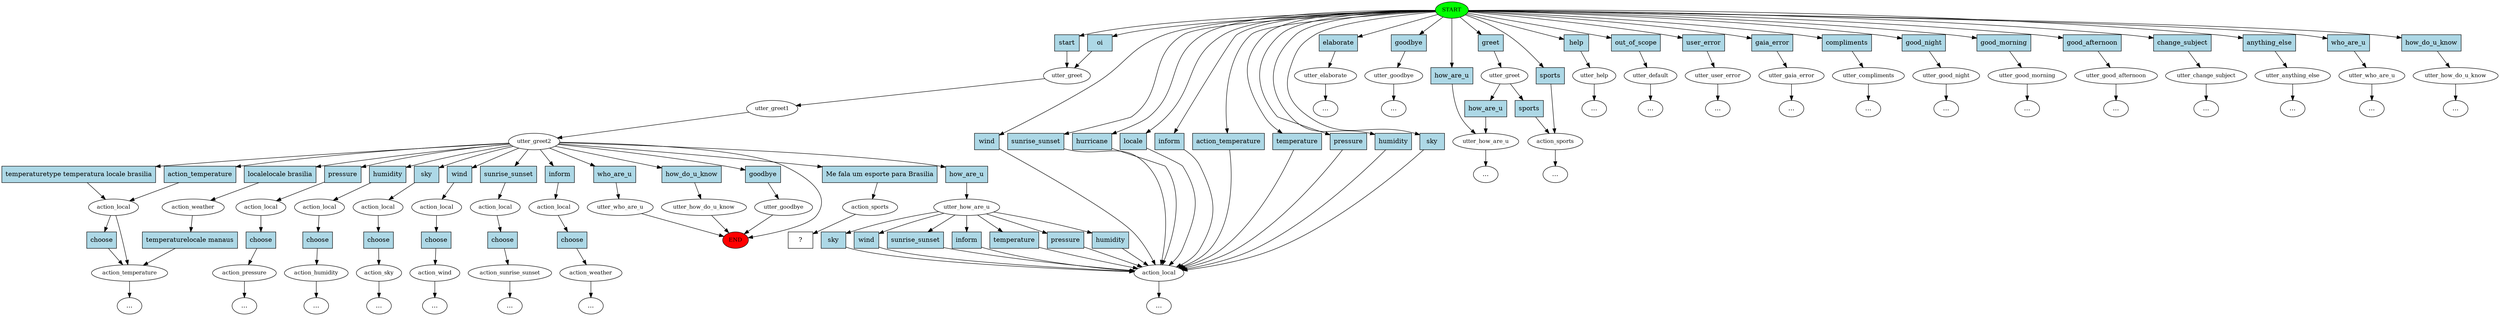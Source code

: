 digraph  {
0 [class="start active", fillcolor=green, fontsize=12, label=START, style=filled];
"-1" [class=end, fillcolor=red, fontsize=12, label=END, style=filled];
1 [class=active, fontsize=12, label=utter_greet];
2 [class=active, fontsize=12, label=utter_greet1];
3 [class=active, fontsize=12, label=utter_greet2];
4 [class="", fontsize=12, label=utter_how_are_u];
5 [class="", fontsize=12, label=action_local];
10 [class="", fontsize=12, label=action_local];
11 [class="", fontsize=12, label=action_temperature];
21 [class="", fontsize=12, label=action_local];
22 [class="", fontsize=12, label=action_pressure];
"-8" [class=ellipsis, label="..."];
27 [class="", fontsize=12, label=action_local];
28 [class="", fontsize=12, label=action_humidity];
"-10" [class=ellipsis, label="..."];
43 [class="", fontsize=12, label=action_local];
44 [class="", fontsize=12, label=action_sky];
"-14" [class=ellipsis, label="..."];
48 [class="", fontsize=12, label=action_local];
49 [class="", fontsize=12, label=action_wind];
"-15" [class=ellipsis, label="..."];
60 [class="", fontsize=12, label=action_local];
61 [class="", fontsize=12, label=action_sunrise_sunset];
"-19" [class=ellipsis, label="..."];
69 [class="", fontsize=12, label=utter_elaborate];
73 [class="", fontsize=12, label=action_local];
74 [class="", fontsize=12, label=action_weather];
"-24" [class=ellipsis, label="..."];
"-26" [class=ellipsis, label="..."];
88 [class="", fontsize=12, label=utter_goodbye];
"-30" [class=ellipsis, label="..."];
89 [class="", fontsize=12, label=utter_how_are_u];
95 [class="", fontsize=12, label=utter_help];
"-33" [class=ellipsis, label="..."];
97 [class="", fontsize=12, label=utter_default];
"-35" [class=ellipsis, label="..."];
98 [class="", fontsize=12, label=utter_user_error];
"-36" [class=ellipsis, label="..."];
99 [class="", fontsize=12, label=utter_gaia_error];
"-37" [class=ellipsis, label="..."];
100 [class="", fontsize=12, label=utter_compliments];
"-38" [class=ellipsis, label="..."];
104 [class="", fontsize=12, label=utter_goodbye];
108 [class="", fontsize=12, label=utter_good_night];
109 [class="", fontsize=12, label=utter_good_morning];
"-40" [class=ellipsis, label="..."];
"-41" [class=ellipsis, label="..."];
111 [class="", fontsize=12, label=utter_good_afternoon];
"-42" [class=ellipsis, label="..."];
112 [class="", fontsize=12, label=utter_change_subject];
"-43" [class=ellipsis, label="..."];
116 [class="", fontsize=12, label=utter_anything_else];
"-44" [class=ellipsis, label="..."];
"-46" [class=ellipsis, label="..."];
126 [class="", fontsize=12, label=action_weather];
"-48" [class=ellipsis, label="..."];
133 [class="", fontsize=12, label=utter_greet];
"-49" [class=ellipsis, label="..."];
135 [class="", fontsize=12, label=action_sports];
"-51" [class=ellipsis, label="..."];
138 [class="", fontsize=12, label=utter_who_are_u];
"-52" [class=ellipsis, label="..."];
142 [class="", fontsize=12, label=utter_who_are_u];
143 [class="", fontsize=12, label=utter_how_do_u_know];
"-53" [class=ellipsis, label="..."];
147 [class="", fontsize=12, label=utter_how_do_u_know];
151 [class=active, fontsize=12, label=action_sports];
152 [class="intent dashed active", label="  ?  ", shape=rect];
153 [class="intent active", fillcolor=lightblue, label=oi, shape=rect, style=filled];
154 [class=intent, fillcolor=lightblue, label=start, shape=rect, style=filled];
155 [class=intent, fillcolor=lightblue, label=elaborate, shape=rect, style=filled];
156 [class=intent, fillcolor=lightblue, label=goodbye, shape=rect, style=filled];
157 [class=intent, fillcolor=lightblue, label=how_are_u, shape=rect, style=filled];
158 [class=intent, fillcolor=lightblue, label=help, shape=rect, style=filled];
159 [class=intent, fillcolor=lightblue, label=out_of_scope, shape=rect, style=filled];
160 [class=intent, fillcolor=lightblue, label=user_error, shape=rect, style=filled];
161 [class=intent, fillcolor=lightblue, label=gaia_error, shape=rect, style=filled];
162 [class=intent, fillcolor=lightblue, label=compliments, shape=rect, style=filled];
163 [class=intent, fillcolor=lightblue, label=good_night, shape=rect, style=filled];
164 [class=intent, fillcolor=lightblue, label=good_morning, shape=rect, style=filled];
165 [class=intent, fillcolor=lightblue, label=good_afternoon, shape=rect, style=filled];
166 [class=intent, fillcolor=lightblue, label=change_subject, shape=rect, style=filled];
167 [class=intent, fillcolor=lightblue, label=anything_else, shape=rect, style=filled];
168 [class=intent, fillcolor=lightblue, label=greet, shape=rect, style=filled];
169 [class=intent, fillcolor=lightblue, label=sports, shape=rect, style=filled];
170 [class=intent, fillcolor=lightblue, label=who_are_u, shape=rect, style=filled];
171 [class=intent, fillcolor=lightblue, label=how_do_u_know, shape=rect, style=filled];
172 [class=intent, fillcolor=lightblue, label=temperature, shape=rect, style=filled];
173 [class=intent, fillcolor=lightblue, label=pressure, shape=rect, style=filled];
174 [class=intent, fillcolor=lightblue, label=humidity, shape=rect, style=filled];
175 [class=intent, fillcolor=lightblue, label=sky, shape=rect, style=filled];
176 [class=intent, fillcolor=lightblue, label=wind, shape=rect, style=filled];
177 [class=intent, fillcolor=lightblue, label=sunrise_sunset, shape=rect, style=filled];
178 [class=intent, fillcolor=lightblue, label=hurricane, shape=rect, style=filled];
179 [class=intent, fillcolor=lightblue, label=locale, shape=rect, style=filled];
180 [class=intent, fillcolor=lightblue, label=inform, shape=rect, style=filled];
181 [class=intent, fillcolor=lightblue, label=action_temperature, shape=rect, style=filled];
182 [class=intent, fillcolor=lightblue, label=how_are_u, shape=rect, style=filled];
183 [class=intent, fillcolor=lightblue, label="temperaturetype temperatura locale brasilia", shape=rect, style=filled];
184 [class=intent, fillcolor=lightblue, label=action_temperature, shape=rect, style=filled];
185 [class=intent, fillcolor=lightblue, label=pressure, shape=rect, style=filled];
186 [class=intent, fillcolor=lightblue, label=humidity, shape=rect, style=filled];
187 [class=intent, fillcolor=lightblue, label=sky, shape=rect, style=filled];
188 [class=intent, fillcolor=lightblue, label=wind, shape=rect, style=filled];
189 [class=intent, fillcolor=lightblue, label=sunrise_sunset, shape=rect, style=filled];
190 [class=intent, fillcolor=lightblue, label=inform, shape=rect, style=filled];
191 [class=intent, fillcolor=lightblue, label=goodbye, shape=rect, style=filled];
192 [class=intent, fillcolor=lightblue, label="localelocale brasilia", shape=rect, style=filled];
193 [class=intent, fillcolor=lightblue, label=who_are_u, shape=rect, style=filled];
194 [class=intent, fillcolor=lightblue, label=how_do_u_know, shape=rect, style=filled];
195 [class="intent active", fillcolor=lightblue, label="Me fala um esporte para Brasilia", shape=rect, style=filled];
196 [class=intent, fillcolor=lightblue, label=temperature, shape=rect, style=filled];
197 [class=intent, fillcolor=lightblue, label=pressure, shape=rect, style=filled];
198 [class=intent, fillcolor=lightblue, label=humidity, shape=rect, style=filled];
199 [class=intent, fillcolor=lightblue, label=sky, shape=rect, style=filled];
200 [class=intent, fillcolor=lightblue, label=wind, shape=rect, style=filled];
201 [class=intent, fillcolor=lightblue, label=sunrise_sunset, shape=rect, style=filled];
202 [class=intent, fillcolor=lightblue, label=inform, shape=rect, style=filled];
203 [class=intent, fillcolor=lightblue, label=choose, shape=rect, style=filled];
204 [class=intent, fillcolor=lightblue, label=choose, shape=rect, style=filled];
205 [class=intent, fillcolor=lightblue, label=choose, shape=rect, style=filled];
206 [class=intent, fillcolor=lightblue, label=choose, shape=rect, style=filled];
207 [class=intent, fillcolor=lightblue, label=choose, shape=rect, style=filled];
208 [class=intent, fillcolor=lightblue, label=choose, shape=rect, style=filled];
209 [class=intent, fillcolor=lightblue, label=choose, shape=rect, style=filled];
210 [class=intent, fillcolor=lightblue, label="temperaturelocale manaus", shape=rect, style=filled];
211 [class=intent, fillcolor=lightblue, label=how_are_u, shape=rect, style=filled];
212 [class=intent, fillcolor=lightblue, label=sports, shape=rect, style=filled];
0 -> 153  [class=active, key=0];
0 -> 154  [class="", key=0];
0 -> 155  [class="", key=0];
0 -> 156  [class="", key=0];
0 -> 157  [class="", key=0];
0 -> 158  [class="", key=0];
0 -> 159  [class="", key=0];
0 -> 160  [class="", key=0];
0 -> 161  [class="", key=0];
0 -> 162  [class="", key=0];
0 -> 163  [class="", key=0];
0 -> 164  [class="", key=0];
0 -> 165  [class="", key=0];
0 -> 166  [class="", key=0];
0 -> 167  [class="", key=0];
0 -> 168  [class="", key=0];
0 -> 169  [class="", key=0];
0 -> 170  [class="", key=0];
0 -> 171  [class="", key=0];
0 -> 172  [class="", key=0];
0 -> 173  [class="", key=0];
0 -> 174  [class="", key=0];
0 -> 175  [class="", key=0];
0 -> 176  [class="", key=0];
0 -> 177  [class="", key=0];
0 -> 178  [class="", key=0];
0 -> 179  [class="", key=0];
0 -> 180  [class="", key=0];
0 -> 181  [class="", key=0];
1 -> 2  [class=active, key=NONE, label=""];
2 -> 3  [class=active, key=NONE, label=""];
3 -> "-1"  [class="", key=NONE, label=""];
3 -> 182  [class="", key=0];
3 -> 183  [class="", key=0];
3 -> 184  [class="", key=0];
3 -> 185  [class="", key=0];
3 -> 186  [class="", key=0];
3 -> 187  [class="", key=0];
3 -> 188  [class="", key=0];
3 -> 189  [class="", key=0];
3 -> 190  [class="", key=0];
3 -> 191  [class="", key=0];
3 -> 192  [class="", key=0];
3 -> 193  [class="", key=0];
3 -> 194  [class="", key=0];
3 -> 195  [class=active, key=0];
4 -> 196  [class="", key=0];
4 -> 197  [class="", key=0];
4 -> 198  [class="", key=0];
4 -> 199  [class="", key=0];
4 -> 200  [class="", key=0];
4 -> 201  [class="", key=0];
4 -> 202  [class="", key=0];
5 -> "-46"  [class="", key=NONE, label=""];
10 -> 11  [class="", key=NONE, label=""];
10 -> 203  [class="", key=0];
11 -> "-48"  [class="", key=NONE, label=""];
21 -> 204  [class="", key=0];
22 -> "-8"  [class="", key=NONE, label=""];
27 -> 205  [class="", key=0];
28 -> "-10"  [class="", key=NONE, label=""];
43 -> 206  [class="", key=0];
44 -> "-14"  [class="", key=NONE, label=""];
48 -> 207  [class="", key=0];
49 -> "-15"  [class="", key=NONE, label=""];
60 -> 208  [class="", key=0];
61 -> "-19"  [class="", key=NONE, label=""];
69 -> "-26"  [class="", key=NONE, label=""];
73 -> 209  [class="", key=0];
74 -> "-24"  [class="", key=NONE, label=""];
88 -> "-30"  [class="", key=NONE, label=""];
89 -> "-49"  [class="", key=NONE, label=""];
95 -> "-33"  [class="", key=NONE, label=""];
97 -> "-35"  [class="", key=NONE, label=""];
98 -> "-36"  [class="", key=NONE, label=""];
99 -> "-37"  [class="", key=NONE, label=""];
100 -> "-38"  [class="", key=NONE, label=""];
104 -> "-1"  [class="", key=NONE, label=""];
108 -> "-41"  [class="", key=NONE, label=""];
109 -> "-40"  [class="", key=NONE, label=""];
111 -> "-42"  [class="", key=NONE, label=""];
112 -> "-43"  [class="", key=NONE, label=""];
116 -> "-44"  [class="", key=NONE, label=""];
126 -> 210  [class="", key=0];
133 -> 211  [class="", key=0];
133 -> 212  [class="", key=0];
135 -> "-51"  [class="", key=NONE, label=""];
138 -> "-52"  [class="", key=NONE, label=""];
142 -> "-1"  [class="", key=NONE, label=""];
143 -> "-53"  [class="", key=NONE, label=""];
147 -> "-1"  [class="", key=NONE, label=""];
151 -> 152  [class=active, key=NONE, label=""];
153 -> 1  [class=active, key=0];
154 -> 1  [class="", key=0];
155 -> 69  [class="", key=0];
156 -> 88  [class="", key=0];
157 -> 89  [class="", key=0];
158 -> 95  [class="", key=0];
159 -> 97  [class="", key=0];
160 -> 98  [class="", key=0];
161 -> 99  [class="", key=0];
162 -> 100  [class="", key=0];
163 -> 108  [class="", key=0];
164 -> 109  [class="", key=0];
165 -> 111  [class="", key=0];
166 -> 112  [class="", key=0];
167 -> 116  [class="", key=0];
168 -> 133  [class="", key=0];
169 -> 135  [class="", key=0];
170 -> 138  [class="", key=0];
171 -> 143  [class="", key=0];
172 -> 5  [class="", key=0];
173 -> 5  [class="", key=0];
174 -> 5  [class="", key=0];
175 -> 5  [class="", key=0];
176 -> 5  [class="", key=0];
177 -> 5  [class="", key=0];
178 -> 5  [class="", key=0];
179 -> 5  [class="", key=0];
180 -> 5  [class="", key=0];
181 -> 5  [class="", key=0];
182 -> 4  [class="", key=0];
183 -> 10  [class="", key=0];
184 -> 10  [class="", key=0];
185 -> 21  [class="", key=0];
186 -> 27  [class="", key=0];
187 -> 43  [class="", key=0];
188 -> 48  [class="", key=0];
189 -> 60  [class="", key=0];
190 -> 73  [class="", key=0];
191 -> 104  [class="", key=0];
192 -> 126  [class="", key=0];
193 -> 142  [class="", key=0];
194 -> 147  [class="", key=0];
195 -> 151  [class=active, key=0];
196 -> 5  [class="", key=0];
197 -> 5  [class="", key=0];
198 -> 5  [class="", key=0];
199 -> 5  [class="", key=0];
200 -> 5  [class="", key=0];
201 -> 5  [class="", key=0];
202 -> 5  [class="", key=0];
203 -> 11  [class="", key=0];
204 -> 22  [class="", key=0];
205 -> 28  [class="", key=0];
206 -> 44  [class="", key=0];
207 -> 49  [class="", key=0];
208 -> 61  [class="", key=0];
209 -> 74  [class="", key=0];
210 -> 11  [class="", key=0];
211 -> 89  [class="", key=0];
212 -> 135  [class="", key=0];
}

